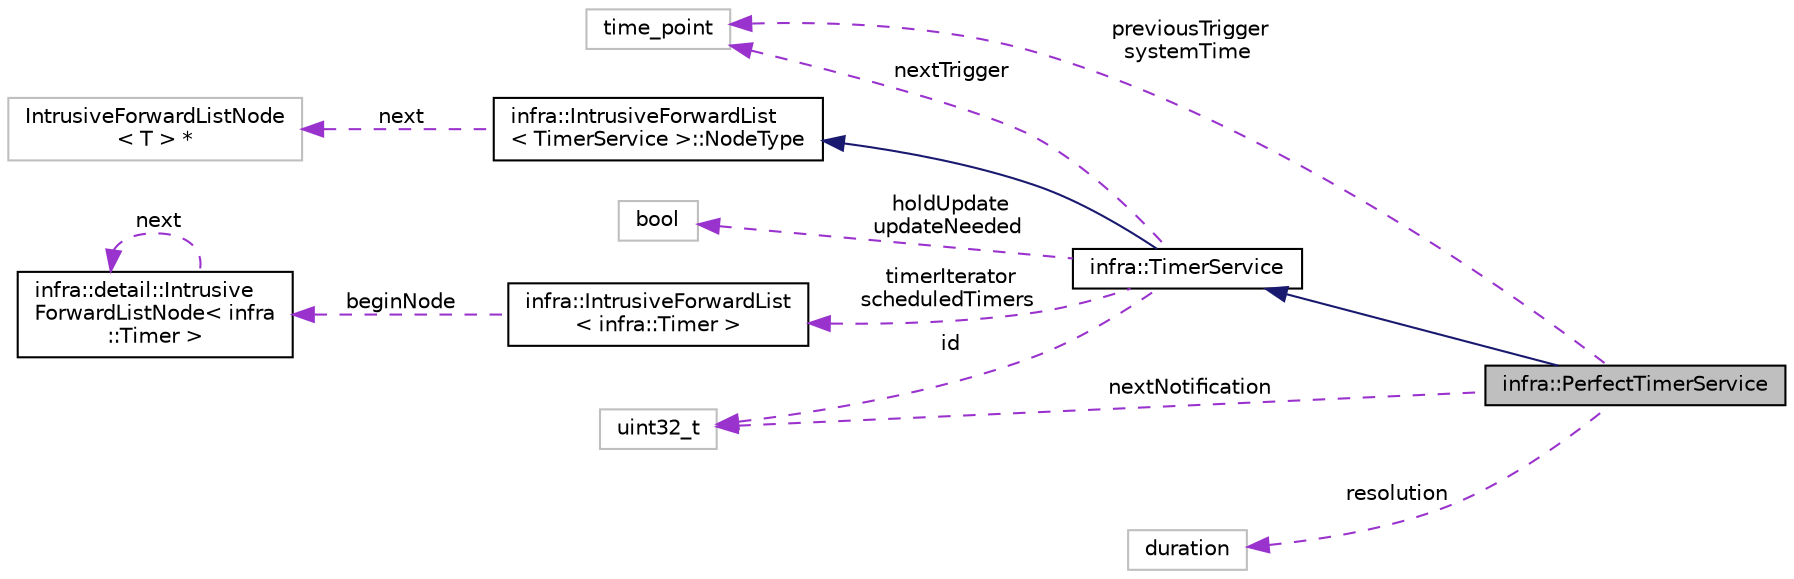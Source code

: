 digraph "infra::PerfectTimerService"
{
 // INTERACTIVE_SVG=YES
  edge [fontname="Helvetica",fontsize="10",labelfontname="Helvetica",labelfontsize="10"];
  node [fontname="Helvetica",fontsize="10",shape=record];
  rankdir="LR";
  Node3 [label="infra::PerfectTimerService",height=0.2,width=0.4,color="black", fillcolor="grey75", style="filled", fontcolor="black"];
  Node4 -> Node3 [dir="back",color="midnightblue",fontsize="10",style="solid",fontname="Helvetica"];
  Node4 [label="infra::TimerService",height=0.2,width=0.4,color="black", fillcolor="white", style="filled",URL="$da/def/classinfra_1_1_timer_service.html"];
  Node5 -> Node4 [dir="back",color="midnightblue",fontsize="10",style="solid",fontname="Helvetica"];
  Node5 [label="infra::IntrusiveForwardList\l\< TimerService \>::NodeType",height=0.2,width=0.4,color="black", fillcolor="white", style="filled",URL="$d7/d4a/classinfra_1_1detail_1_1_intrusive_forward_list_node.html"];
  Node6 -> Node5 [dir="back",color="darkorchid3",fontsize="10",style="dashed",label=" next" ,fontname="Helvetica"];
  Node6 [label="IntrusiveForwardListNode\l\< T \> *",height=0.2,width=0.4,color="grey75", fillcolor="white", style="filled"];
  Node7 -> Node4 [dir="back",color="darkorchid3",fontsize="10",style="dashed",label=" nextTrigger" ,fontname="Helvetica"];
  Node7 [label="time_point",height=0.2,width=0.4,color="grey75", fillcolor="white", style="filled"];
  Node8 -> Node4 [dir="back",color="darkorchid3",fontsize="10",style="dashed",label=" timerIterator\nscheduledTimers" ,fontname="Helvetica"];
  Node8 [label="infra::IntrusiveForwardList\l\< infra::Timer \>",height=0.2,width=0.4,color="black", fillcolor="white", style="filled",URL="$d3/d66/classinfra_1_1_intrusive_forward_list.html"];
  Node9 -> Node8 [dir="back",color="darkorchid3",fontsize="10",style="dashed",label=" beginNode" ,fontname="Helvetica"];
  Node9 [label="infra::detail::Intrusive\lForwardListNode\< infra\l::Timer \>",height=0.2,width=0.4,color="black", fillcolor="white", style="filled",URL="$d7/d4a/classinfra_1_1detail_1_1_intrusive_forward_list_node.html"];
  Node9 -> Node9 [dir="back",color="darkorchid3",fontsize="10",style="dashed",label=" next" ,fontname="Helvetica"];
  Node10 -> Node4 [dir="back",color="darkorchid3",fontsize="10",style="dashed",label=" id" ,fontname="Helvetica"];
  Node10 [label="uint32_t",height=0.2,width=0.4,color="grey75", fillcolor="white", style="filled"];
  Node11 -> Node4 [dir="back",color="darkorchid3",fontsize="10",style="dashed",label=" holdUpdate\nupdateNeeded" ,fontname="Helvetica"];
  Node11 [label="bool",height=0.2,width=0.4,color="grey75", fillcolor="white", style="filled"];
  Node12 -> Node3 [dir="back",color="darkorchid3",fontsize="10",style="dashed",label=" resolution" ,fontname="Helvetica"];
  Node12 [label="duration",height=0.2,width=0.4,color="grey75", fillcolor="white", style="filled"];
  Node7 -> Node3 [dir="back",color="darkorchid3",fontsize="10",style="dashed",label=" previousTrigger\nsystemTime" ,fontname="Helvetica"];
  Node10 -> Node3 [dir="back",color="darkorchid3",fontsize="10",style="dashed",label=" nextNotification" ,fontname="Helvetica"];
}
